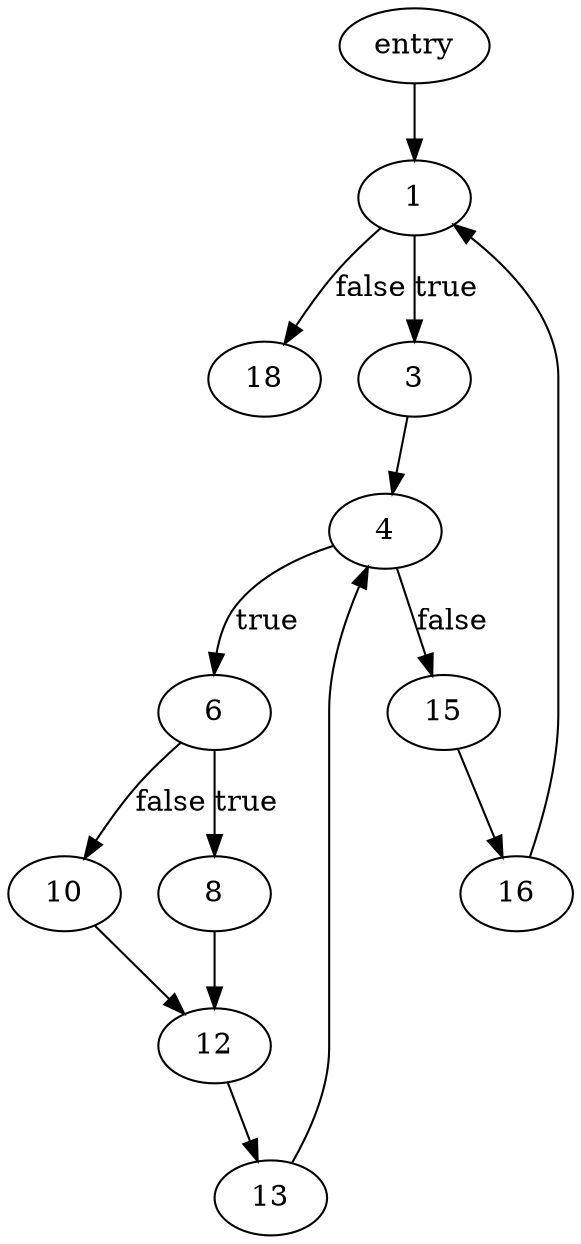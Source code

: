 digraph main {
	0->1;
	1->18[ label=false ];
	1->3[ label=true ];
	3->4;
	4->15[ label=false ];
	4->6[ label=true ];
	6->10[ label=false ];
	6->8[ label=true ];
	8->12;
	10->12;
	12->13;
	13->4;
	15->16;
	16->1;
	0 [ label=entry ];
	1;
	10;
	12;
	13;
	15;
	16;
	18;
	3;
	4;
	6;
	8;

}
